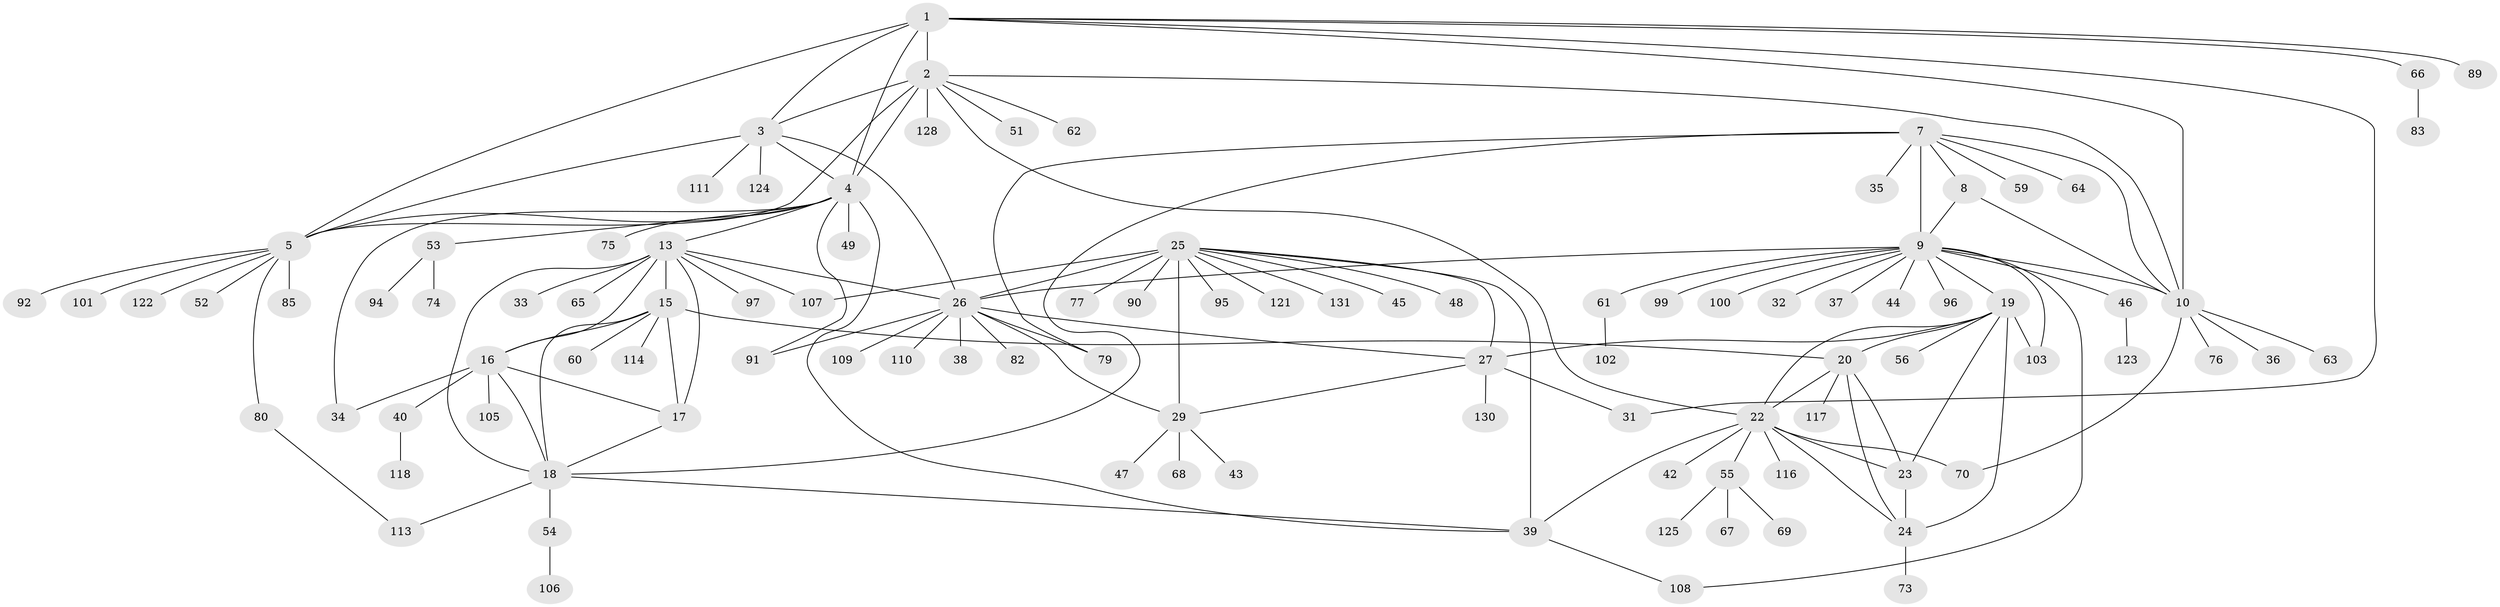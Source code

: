 // Generated by graph-tools (version 1.1) at 2025/52/02/27/25 19:52:19]
// undirected, 102 vertices, 144 edges
graph export_dot {
graph [start="1"]
  node [color=gray90,style=filled];
  1 [super="+129"];
  2 [super="+58"];
  3;
  4 [super="+6"];
  5 [super="+87"];
  7 [super="+12"];
  8;
  9 [super="+11"];
  10 [super="+119"];
  13 [super="+14"];
  15 [super="+98"];
  16 [super="+41"];
  17;
  18 [super="+127"];
  19 [super="+21"];
  20;
  22 [super="+88"];
  23 [super="+93"];
  24 [super="+78"];
  25 [super="+30"];
  26 [super="+28"];
  27;
  29 [super="+57"];
  31 [super="+50"];
  32;
  33;
  34;
  35;
  36;
  37;
  38;
  39 [super="+115"];
  40 [super="+104"];
  42;
  43;
  44;
  45;
  46 [super="+71"];
  47;
  48;
  49;
  51;
  52;
  53 [super="+120"];
  54;
  55 [super="+126"];
  56;
  59;
  60;
  61 [super="+84"];
  62;
  63;
  64;
  65 [super="+72"];
  66;
  67;
  68;
  69 [super="+81"];
  70;
  73;
  74;
  75;
  76;
  77;
  79;
  80 [super="+86"];
  82;
  83;
  85;
  89;
  90;
  91;
  92;
  94;
  95;
  96;
  97 [super="+112"];
  99;
  100;
  101;
  102;
  103;
  105;
  106;
  107;
  108;
  109;
  110;
  111;
  113;
  114;
  116;
  117;
  118;
  121;
  122;
  123;
  124;
  125;
  128;
  130;
  131;
  1 -- 2;
  1 -- 3;
  1 -- 4 [weight=2];
  1 -- 5;
  1 -- 10;
  1 -- 31;
  1 -- 66;
  1 -- 89;
  2 -- 3;
  2 -- 4 [weight=2];
  2 -- 5;
  2 -- 22;
  2 -- 51;
  2 -- 62;
  2 -- 128;
  2 -- 10;
  3 -- 4 [weight=2];
  3 -- 5;
  3 -- 26;
  3 -- 111;
  3 -- 124;
  4 -- 5 [weight=2];
  4 -- 13;
  4 -- 34;
  4 -- 39;
  4 -- 75;
  4 -- 49;
  4 -- 53;
  4 -- 91;
  5 -- 52;
  5 -- 80;
  5 -- 85;
  5 -- 122;
  5 -- 101;
  5 -- 92;
  7 -- 8 [weight=2];
  7 -- 9 [weight=4];
  7 -- 10 [weight=2];
  7 -- 64;
  7 -- 35;
  7 -- 79;
  7 -- 18;
  7 -- 59;
  8 -- 9 [weight=2];
  8 -- 10;
  9 -- 10 [weight=2];
  9 -- 19;
  9 -- 32;
  9 -- 37;
  9 -- 46;
  9 -- 61;
  9 -- 99;
  9 -- 103;
  9 -- 108;
  9 -- 96;
  9 -- 100;
  9 -- 44;
  9 -- 26;
  10 -- 36;
  10 -- 63;
  10 -- 70;
  10 -- 76;
  13 -- 15 [weight=2];
  13 -- 16 [weight=2];
  13 -- 17 [weight=2];
  13 -- 18 [weight=2];
  13 -- 33;
  13 -- 65;
  13 -- 97;
  13 -- 107;
  13 -- 26;
  15 -- 16;
  15 -- 17;
  15 -- 18;
  15 -- 20;
  15 -- 60;
  15 -- 114;
  16 -- 17;
  16 -- 18;
  16 -- 34;
  16 -- 40;
  16 -- 105;
  17 -- 18;
  18 -- 54;
  18 -- 113;
  18 -- 39;
  19 -- 20 [weight=2];
  19 -- 22 [weight=2];
  19 -- 23 [weight=2];
  19 -- 24 [weight=2];
  19 -- 103;
  19 -- 56;
  19 -- 27;
  20 -- 22;
  20 -- 23;
  20 -- 24;
  20 -- 117;
  22 -- 23;
  22 -- 24;
  22 -- 39;
  22 -- 42;
  22 -- 55;
  22 -- 70;
  22 -- 116;
  23 -- 24;
  24 -- 73;
  25 -- 26 [weight=4];
  25 -- 27 [weight=2];
  25 -- 29 [weight=2];
  25 -- 45;
  25 -- 48;
  25 -- 77;
  25 -- 107;
  25 -- 131;
  25 -- 121;
  25 -- 90;
  25 -- 39;
  25 -- 95;
  26 -- 27 [weight=2];
  26 -- 29 [weight=2];
  26 -- 38;
  26 -- 91;
  26 -- 109;
  26 -- 110;
  26 -- 79;
  26 -- 82;
  27 -- 29;
  27 -- 31;
  27 -- 130;
  29 -- 43;
  29 -- 47;
  29 -- 68;
  39 -- 108;
  40 -- 118;
  46 -- 123;
  53 -- 74;
  53 -- 94;
  54 -- 106;
  55 -- 67;
  55 -- 69;
  55 -- 125;
  61 -- 102;
  66 -- 83;
  80 -- 113;
}
